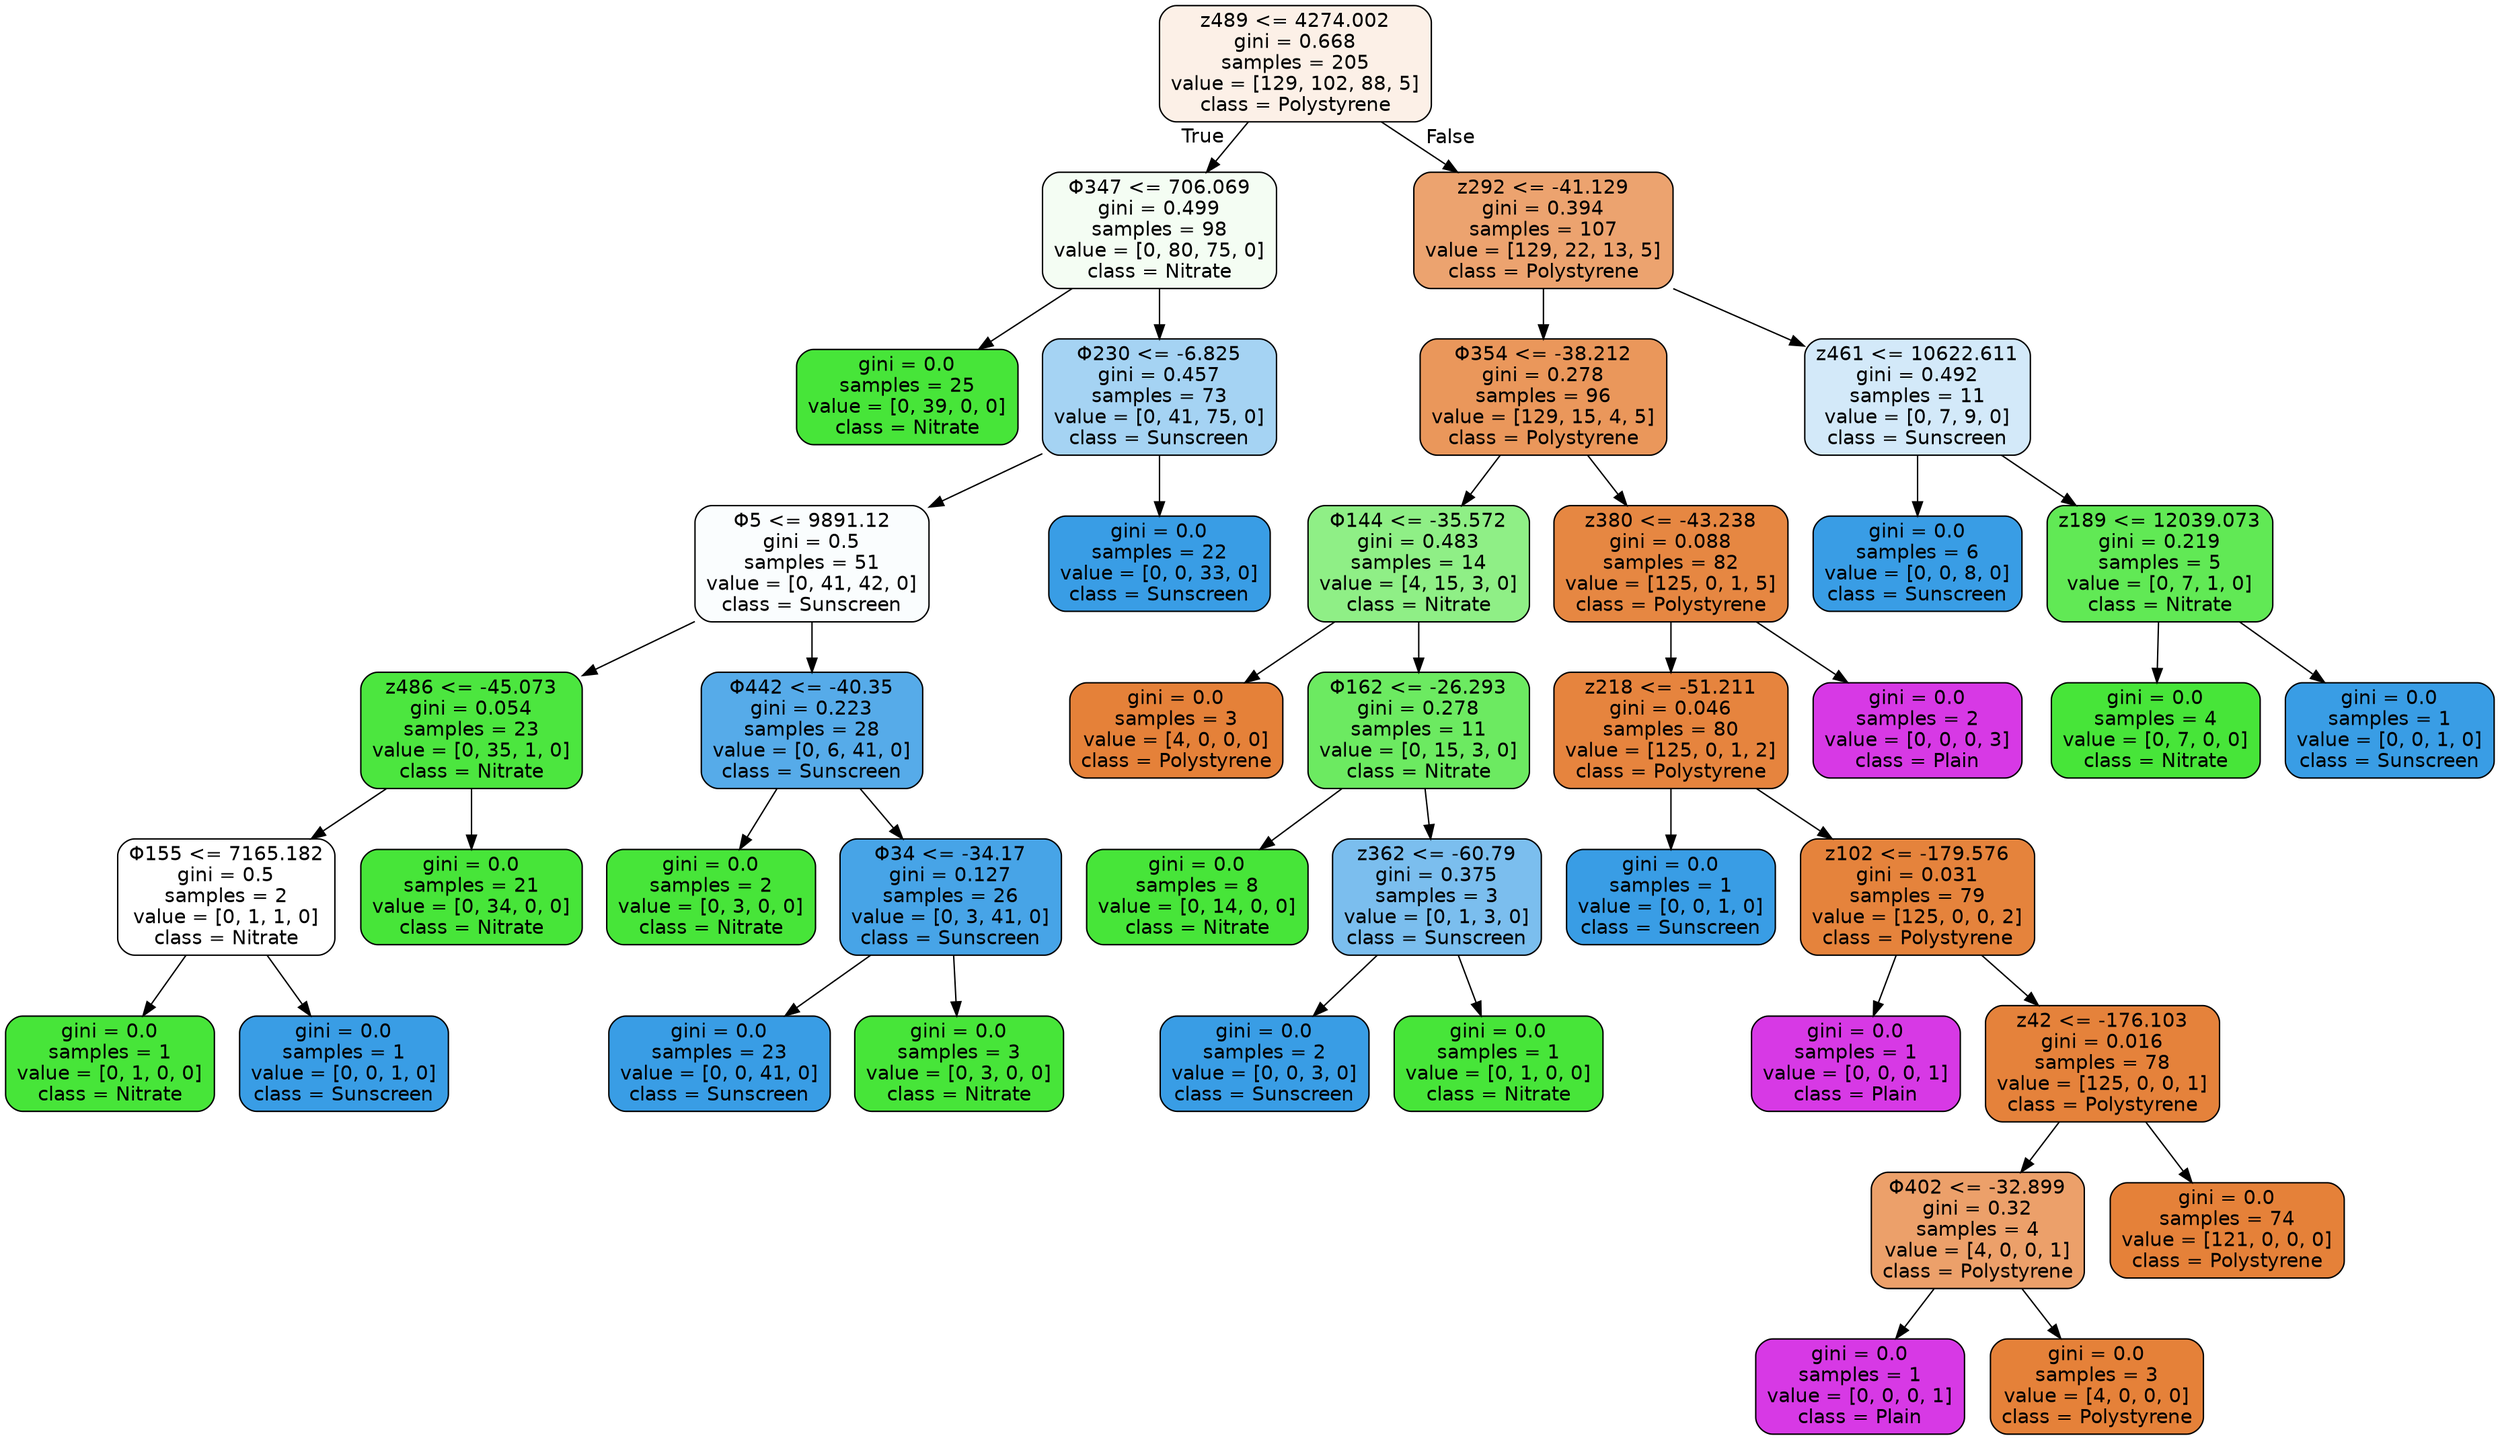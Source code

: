 digraph Tree {
node [shape=box, style="filled, rounded", color="black", fontname="helvetica"] ;
edge [fontname="helvetica"] ;
0 [label="z489 <= 4274.002\ngini = 0.668\nsamples = 205\nvalue = [129, 102, 88, 5]\nclass = Polystyrene", fillcolor="#fcf0e7"] ;
1 [label="Φ347 <= 706.069\ngini = 0.499\nsamples = 98\nvalue = [0, 80, 75, 0]\nclass = Nitrate", fillcolor="#f4fdf3"] ;
0 -> 1 [labeldistance=2.5, labelangle=45, headlabel="True"] ;
2 [label="gini = 0.0\nsamples = 25\nvalue = [0, 39, 0, 0]\nclass = Nitrate", fillcolor="#47e539"] ;
1 -> 2 ;
3 [label="Φ230 <= -6.825\ngini = 0.457\nsamples = 73\nvalue = [0, 41, 75, 0]\nclass = Sunscreen", fillcolor="#a5d3f3"] ;
1 -> 3 ;
4 [label="Φ5 <= 9891.12\ngini = 0.5\nsamples = 51\nvalue = [0, 41, 42, 0]\nclass = Sunscreen", fillcolor="#fafdfe"] ;
3 -> 4 ;
5 [label="z486 <= -45.073\ngini = 0.054\nsamples = 23\nvalue = [0, 35, 1, 0]\nclass = Nitrate", fillcolor="#4ce63f"] ;
4 -> 5 ;
6 [label="Φ155 <= 7165.182\ngini = 0.5\nsamples = 2\nvalue = [0, 1, 1, 0]\nclass = Nitrate", fillcolor="#ffffff"] ;
5 -> 6 ;
7 [label="gini = 0.0\nsamples = 1\nvalue = [0, 1, 0, 0]\nclass = Nitrate", fillcolor="#47e539"] ;
6 -> 7 ;
8 [label="gini = 0.0\nsamples = 1\nvalue = [0, 0, 1, 0]\nclass = Sunscreen", fillcolor="#399de5"] ;
6 -> 8 ;
9 [label="gini = 0.0\nsamples = 21\nvalue = [0, 34, 0, 0]\nclass = Nitrate", fillcolor="#47e539"] ;
5 -> 9 ;
10 [label="Φ442 <= -40.35\ngini = 0.223\nsamples = 28\nvalue = [0, 6, 41, 0]\nclass = Sunscreen", fillcolor="#56abe9"] ;
4 -> 10 ;
11 [label="gini = 0.0\nsamples = 2\nvalue = [0, 3, 0, 0]\nclass = Nitrate", fillcolor="#47e539"] ;
10 -> 11 ;
12 [label="Φ34 <= -34.17\ngini = 0.127\nsamples = 26\nvalue = [0, 3, 41, 0]\nclass = Sunscreen", fillcolor="#47a4e7"] ;
10 -> 12 ;
13 [label="gini = 0.0\nsamples = 23\nvalue = [0, 0, 41, 0]\nclass = Sunscreen", fillcolor="#399de5"] ;
12 -> 13 ;
14 [label="gini = 0.0\nsamples = 3\nvalue = [0, 3, 0, 0]\nclass = Nitrate", fillcolor="#47e539"] ;
12 -> 14 ;
15 [label="gini = 0.0\nsamples = 22\nvalue = [0, 0, 33, 0]\nclass = Sunscreen", fillcolor="#399de5"] ;
3 -> 15 ;
16 [label="z292 <= -41.129\ngini = 0.394\nsamples = 107\nvalue = [129, 22, 13, 5]\nclass = Polystyrene", fillcolor="#eca36f"] ;
0 -> 16 [labeldistance=2.5, labelangle=-45, headlabel="False"] ;
17 [label="Φ354 <= -38.212\ngini = 0.278\nsamples = 96\nvalue = [129, 15, 4, 5]\nclass = Polystyrene", fillcolor="#ea975b"] ;
16 -> 17 ;
18 [label="Φ144 <= -35.572\ngini = 0.483\nsamples = 14\nvalue = [4, 15, 3, 0]\nclass = Nitrate", fillcolor="#8fef86"] ;
17 -> 18 ;
19 [label="gini = 0.0\nsamples = 3\nvalue = [4, 0, 0, 0]\nclass = Polystyrene", fillcolor="#e58139"] ;
18 -> 19 ;
20 [label="Φ162 <= -26.293\ngini = 0.278\nsamples = 11\nvalue = [0, 15, 3, 0]\nclass = Nitrate", fillcolor="#6cea61"] ;
18 -> 20 ;
21 [label="gini = 0.0\nsamples = 8\nvalue = [0, 14, 0, 0]\nclass = Nitrate", fillcolor="#47e539"] ;
20 -> 21 ;
22 [label="z362 <= -60.79\ngini = 0.375\nsamples = 3\nvalue = [0, 1, 3, 0]\nclass = Sunscreen", fillcolor="#7bbeee"] ;
20 -> 22 ;
23 [label="gini = 0.0\nsamples = 2\nvalue = [0, 0, 3, 0]\nclass = Sunscreen", fillcolor="#399de5"] ;
22 -> 23 ;
24 [label="gini = 0.0\nsamples = 1\nvalue = [0, 1, 0, 0]\nclass = Nitrate", fillcolor="#47e539"] ;
22 -> 24 ;
25 [label="z380 <= -43.238\ngini = 0.088\nsamples = 82\nvalue = [125, 0, 1, 5]\nclass = Polystyrene", fillcolor="#e68742"] ;
17 -> 25 ;
26 [label="z218 <= -51.211\ngini = 0.046\nsamples = 80\nvalue = [125, 0, 1, 2]\nclass = Polystyrene", fillcolor="#e6843e"] ;
25 -> 26 ;
27 [label="gini = 0.0\nsamples = 1\nvalue = [0, 0, 1, 0]\nclass = Sunscreen", fillcolor="#399de5"] ;
26 -> 27 ;
28 [label="z102 <= -179.576\ngini = 0.031\nsamples = 79\nvalue = [125, 0, 0, 2]\nclass = Polystyrene", fillcolor="#e5833c"] ;
26 -> 28 ;
29 [label="gini = 0.0\nsamples = 1\nvalue = [0, 0, 0, 1]\nclass = Plain", fillcolor="#d739e5"] ;
28 -> 29 ;
30 [label="z42 <= -176.103\ngini = 0.016\nsamples = 78\nvalue = [125, 0, 0, 1]\nclass = Polystyrene", fillcolor="#e5823b"] ;
28 -> 30 ;
31 [label="Φ402 <= -32.899\ngini = 0.32\nsamples = 4\nvalue = [4, 0, 0, 1]\nclass = Polystyrene", fillcolor="#eca06a"] ;
30 -> 31 ;
32 [label="gini = 0.0\nsamples = 1\nvalue = [0, 0, 0, 1]\nclass = Plain", fillcolor="#d739e5"] ;
31 -> 32 ;
33 [label="gini = 0.0\nsamples = 3\nvalue = [4, 0, 0, 0]\nclass = Polystyrene", fillcolor="#e58139"] ;
31 -> 33 ;
34 [label="gini = 0.0\nsamples = 74\nvalue = [121, 0, 0, 0]\nclass = Polystyrene", fillcolor="#e58139"] ;
30 -> 34 ;
35 [label="gini = 0.0\nsamples = 2\nvalue = [0, 0, 0, 3]\nclass = Plain", fillcolor="#d739e5"] ;
25 -> 35 ;
36 [label="z461 <= 10622.611\ngini = 0.492\nsamples = 11\nvalue = [0, 7, 9, 0]\nclass = Sunscreen", fillcolor="#d3e9f9"] ;
16 -> 36 ;
37 [label="gini = 0.0\nsamples = 6\nvalue = [0, 0, 8, 0]\nclass = Sunscreen", fillcolor="#399de5"] ;
36 -> 37 ;
38 [label="z189 <= 12039.073\ngini = 0.219\nsamples = 5\nvalue = [0, 7, 1, 0]\nclass = Nitrate", fillcolor="#61e955"] ;
36 -> 38 ;
39 [label="gini = 0.0\nsamples = 4\nvalue = [0, 7, 0, 0]\nclass = Nitrate", fillcolor="#47e539"] ;
38 -> 39 ;
40 [label="gini = 0.0\nsamples = 1\nvalue = [0, 0, 1, 0]\nclass = Sunscreen", fillcolor="#399de5"] ;
38 -> 40 ;
}